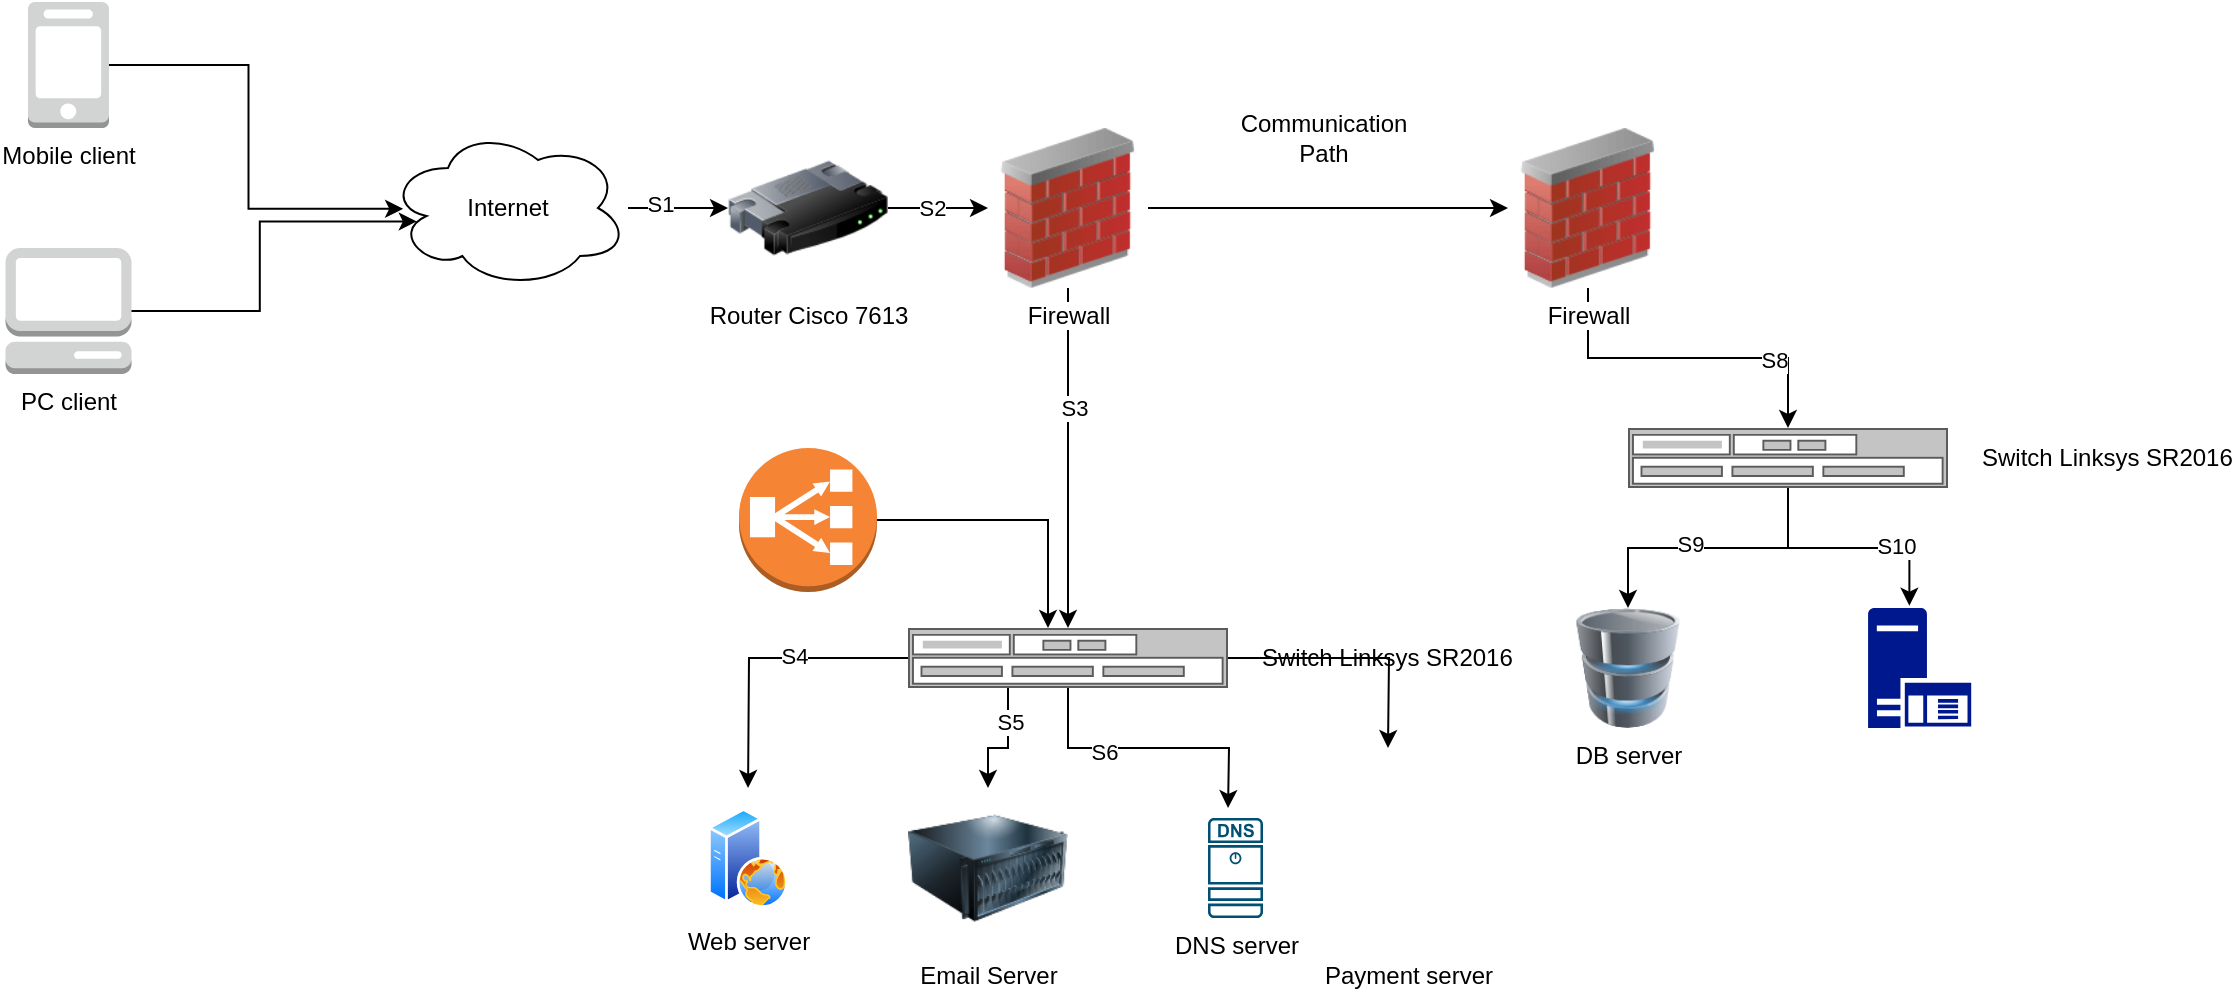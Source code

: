 <mxfile version="22.1.5" type="github">
  <diagram name="Page-1" id="as3X2XvsC_S9zy9NLs4f">
    <mxGraphModel dx="2423" dy="797" grid="1" gridSize="10" guides="1" tooltips="1" connect="1" arrows="1" fold="1" page="1" pageScale="1" pageWidth="827" pageHeight="1169" math="0" shadow="0">
      <root>
        <mxCell id="0" />
        <mxCell id="1" parent="0" />
        <mxCell id="IEFCF7SikK18T6OjXDxs-9" style="edgeStyle=orthogonalEdgeStyle;rounded=0;orthogonalLoop=1;jettySize=auto;html=1;" edge="1" parent="1" source="IEFCF7SikK18T6OjXDxs-1" target="IEFCF7SikK18T6OjXDxs-2">
          <mxGeometry relative="1" as="geometry" />
        </mxCell>
        <mxCell id="IEFCF7SikK18T6OjXDxs-12" value="S1" style="edgeLabel;html=1;align=center;verticalAlign=middle;resizable=0;points=[];" vertex="1" connectable="0" parent="IEFCF7SikK18T6OjXDxs-9">
          <mxGeometry x="-0.389" y="2" relative="1" as="geometry">
            <mxPoint as="offset" />
          </mxGeometry>
        </mxCell>
        <mxCell id="IEFCF7SikK18T6OjXDxs-1" value="Internet" style="ellipse;shape=cloud;whiteSpace=wrap;html=1;" vertex="1" parent="1">
          <mxGeometry y="210" width="120" height="80" as="geometry" />
        </mxCell>
        <mxCell id="IEFCF7SikK18T6OjXDxs-13" value="" style="edgeStyle=orthogonalEdgeStyle;rounded=0;orthogonalLoop=1;jettySize=auto;html=1;" edge="1" parent="1" source="IEFCF7SikK18T6OjXDxs-2" target="IEFCF7SikK18T6OjXDxs-5">
          <mxGeometry relative="1" as="geometry" />
        </mxCell>
        <mxCell id="IEFCF7SikK18T6OjXDxs-31" value="S2" style="edgeLabel;html=1;align=center;verticalAlign=middle;resizable=0;points=[];" vertex="1" connectable="0" parent="IEFCF7SikK18T6OjXDxs-13">
          <mxGeometry x="-0.137" relative="1" as="geometry">
            <mxPoint as="offset" />
          </mxGeometry>
        </mxCell>
        <mxCell id="IEFCF7SikK18T6OjXDxs-2" value="Router Cisco 7613" style="image;html=1;image=img/lib/clip_art/networking/Router_128x128.png" vertex="1" parent="1">
          <mxGeometry x="170" y="210" width="80" height="80" as="geometry" />
        </mxCell>
        <mxCell id="IEFCF7SikK18T6OjXDxs-19" style="edgeStyle=orthogonalEdgeStyle;rounded=0;orthogonalLoop=1;jettySize=auto;html=1;" edge="1" parent="1" source="IEFCF7SikK18T6OjXDxs-3" target="IEFCF7SikK18T6OjXDxs-14">
          <mxGeometry relative="1" as="geometry">
            <Array as="points">
              <mxPoint x="310" y="520" />
              <mxPoint x="300" y="520" />
            </Array>
          </mxGeometry>
        </mxCell>
        <mxCell id="IEFCF7SikK18T6OjXDxs-24" value="S5" style="edgeLabel;html=1;align=center;verticalAlign=middle;resizable=0;points=[];" vertex="1" connectable="0" parent="IEFCF7SikK18T6OjXDxs-19">
          <mxGeometry x="-0.433" y="1" relative="1" as="geometry">
            <mxPoint as="offset" />
          </mxGeometry>
        </mxCell>
        <mxCell id="IEFCF7SikK18T6OjXDxs-20" style="edgeStyle=orthogonalEdgeStyle;rounded=0;orthogonalLoop=1;jettySize=auto;html=1;" edge="1" parent="1" source="IEFCF7SikK18T6OjXDxs-3">
          <mxGeometry relative="1" as="geometry">
            <mxPoint x="180.029" y="540" as="targetPoint" />
          </mxGeometry>
        </mxCell>
        <mxCell id="IEFCF7SikK18T6OjXDxs-23" value="S4" style="edgeLabel;html=1;align=center;verticalAlign=middle;resizable=0;points=[];" vertex="1" connectable="0" parent="IEFCF7SikK18T6OjXDxs-20">
          <mxGeometry x="-0.208" y="-1" relative="1" as="geometry">
            <mxPoint as="offset" />
          </mxGeometry>
        </mxCell>
        <mxCell id="IEFCF7SikK18T6OjXDxs-21" style="edgeStyle=orthogonalEdgeStyle;rounded=0;orthogonalLoop=1;jettySize=auto;html=1;" edge="1" parent="1" source="IEFCF7SikK18T6OjXDxs-3">
          <mxGeometry relative="1" as="geometry">
            <mxPoint x="420.029" y="550" as="targetPoint" />
          </mxGeometry>
        </mxCell>
        <mxCell id="IEFCF7SikK18T6OjXDxs-25" value="S6" style="edgeLabel;html=1;align=center;verticalAlign=middle;resizable=0;points=[];" vertex="1" connectable="0" parent="IEFCF7SikK18T6OjXDxs-21">
          <mxGeometry x="-0.314" y="-2" relative="1" as="geometry">
            <mxPoint as="offset" />
          </mxGeometry>
        </mxCell>
        <mxCell id="IEFCF7SikK18T6OjXDxs-79" style="edgeStyle=orthogonalEdgeStyle;rounded=0;orthogonalLoop=1;jettySize=auto;html=1;" edge="1" parent="1" source="IEFCF7SikK18T6OjXDxs-3">
          <mxGeometry relative="1" as="geometry">
            <mxPoint x="500" y="520" as="targetPoint" />
          </mxGeometry>
        </mxCell>
        <mxCell id="IEFCF7SikK18T6OjXDxs-3" value="Switch Linksys SR2016" style="strokeColor=#666666;html=1;labelPosition=right;align=left;spacingLeft=15;shadow=0;dashed=0;outlineConnect=0;shape=mxgraph.rack.general.switches_1;" vertex="1" parent="1">
          <mxGeometry x="260" y="460" width="160" height="30" as="geometry" />
        </mxCell>
        <mxCell id="IEFCF7SikK18T6OjXDxs-18" style="edgeStyle=orthogonalEdgeStyle;rounded=0;orthogonalLoop=1;jettySize=auto;html=1;" edge="1" parent="1" source="IEFCF7SikK18T6OjXDxs-5" target="IEFCF7SikK18T6OjXDxs-3">
          <mxGeometry relative="1" as="geometry" />
        </mxCell>
        <mxCell id="IEFCF7SikK18T6OjXDxs-22" value="S3" style="edgeLabel;html=1;align=center;verticalAlign=middle;resizable=0;points=[];" vertex="1" connectable="0" parent="IEFCF7SikK18T6OjXDxs-18">
          <mxGeometry x="-0.302" y="3" relative="1" as="geometry">
            <mxPoint as="offset" />
          </mxGeometry>
        </mxCell>
        <mxCell id="IEFCF7SikK18T6OjXDxs-75" style="edgeStyle=orthogonalEdgeStyle;rounded=0;orthogonalLoop=1;jettySize=auto;html=1;" edge="1" parent="1" source="IEFCF7SikK18T6OjXDxs-5" target="IEFCF7SikK18T6OjXDxs-38">
          <mxGeometry relative="1" as="geometry" />
        </mxCell>
        <mxCell id="IEFCF7SikK18T6OjXDxs-5" value="Firewall" style="image;html=1;image=img/lib/clip_art/networking/Firewall_02_128x128.png" vertex="1" parent="1">
          <mxGeometry x="300" y="210" width="80" height="80" as="geometry" />
        </mxCell>
        <mxCell id="IEFCF7SikK18T6OjXDxs-7" value="Mobile client" style="outlineConnect=0;dashed=0;verticalLabelPosition=bottom;verticalAlign=top;align=center;html=1;shape=mxgraph.aws3.mobile_client;fillColor=#D2D3D3;gradientColor=none;" vertex="1" parent="1">
          <mxGeometry x="-180" y="147" width="40.5" height="63" as="geometry" />
        </mxCell>
        <mxCell id="IEFCF7SikK18T6OjXDxs-8" value="PC client" style="outlineConnect=0;dashed=0;verticalLabelPosition=bottom;verticalAlign=top;align=center;html=1;shape=mxgraph.aws3.management_console;fillColor=#D2D3D3;gradientColor=none;" vertex="1" parent="1">
          <mxGeometry x="-191.25" y="270" width="63" height="63" as="geometry" />
        </mxCell>
        <mxCell id="IEFCF7SikK18T6OjXDxs-14" value="Email Server&lt;br&gt;" style="image;html=1;image=img/lib/clip_art/computers/Server_128x128.png" vertex="1" parent="1">
          <mxGeometry x="260" y="540" width="80" height="80" as="geometry" />
        </mxCell>
        <mxCell id="IEFCF7SikK18T6OjXDxs-28" style="edgeStyle=orthogonalEdgeStyle;rounded=0;orthogonalLoop=1;jettySize=auto;html=1;entryX=0.12;entryY=0.584;entryDx=0;entryDy=0;entryPerimeter=0;" edge="1" parent="1" source="IEFCF7SikK18T6OjXDxs-8" target="IEFCF7SikK18T6OjXDxs-1">
          <mxGeometry relative="1" as="geometry" />
        </mxCell>
        <mxCell id="IEFCF7SikK18T6OjXDxs-30" style="edgeStyle=orthogonalEdgeStyle;rounded=0;orthogonalLoop=1;jettySize=auto;html=1;entryX=0.063;entryY=0.505;entryDx=0;entryDy=0;entryPerimeter=0;" edge="1" parent="1" source="IEFCF7SikK18T6OjXDxs-7" target="IEFCF7SikK18T6OjXDxs-1">
          <mxGeometry relative="1" as="geometry" />
        </mxCell>
        <mxCell id="IEFCF7SikK18T6OjXDxs-33" value="DB server" style="image;html=1;image=img/lib/clip_art/computers/Database_128x128.png" vertex="1" parent="1">
          <mxGeometry x="590" y="450" width="60" height="60" as="geometry" />
        </mxCell>
        <mxCell id="IEFCF7SikK18T6OjXDxs-34" value="Web server&lt;br&gt;" style="image;aspect=fixed;perimeter=ellipsePerimeter;html=1;align=center;shadow=0;dashed=0;spacingTop=3;image=img/lib/active_directory/web_server.svg;" vertex="1" parent="1">
          <mxGeometry x="160" y="550" width="40" height="50" as="geometry" />
        </mxCell>
        <mxCell id="IEFCF7SikK18T6OjXDxs-35" value="DNS server" style="sketch=0;points=[[0.015,0.015,0],[0.985,0.015,0],[0.985,0.985,0],[0.015,0.985,0],[0.25,0,0],[0.5,0,0],[0.75,0,0],[1,0.25,0],[1,0.5,0],[1,0.75,0],[0.75,1,0],[0.5,1,0],[0.25,1,0],[0,0.75,0],[0,0.5,0],[0,0.25,0]];verticalLabelPosition=bottom;html=1;verticalAlign=top;aspect=fixed;align=center;pointerEvents=1;shape=mxgraph.cisco19.dns_server;fillColor=#005073;strokeColor=none;" vertex="1" parent="1">
          <mxGeometry x="410" y="555" width="27.5" height="50" as="geometry" />
        </mxCell>
        <mxCell id="IEFCF7SikK18T6OjXDxs-36" value="" style="sketch=0;aspect=fixed;pointerEvents=1;shadow=0;dashed=0;html=1;strokeColor=none;labelPosition=center;verticalLabelPosition=bottom;verticalAlign=top;align=center;fillColor=#00188D;shape=mxgraph.mscae.enterprise.application_server" vertex="1" parent="1">
          <mxGeometry x="740" y="450" width="51.6" height="60" as="geometry" />
        </mxCell>
        <mxCell id="IEFCF7SikK18T6OjXDxs-40" style="edgeStyle=orthogonalEdgeStyle;rounded=0;orthogonalLoop=1;jettySize=auto;html=1;" edge="1" parent="1" source="IEFCF7SikK18T6OjXDxs-37" target="IEFCF7SikK18T6OjXDxs-33">
          <mxGeometry relative="1" as="geometry" />
        </mxCell>
        <mxCell id="IEFCF7SikK18T6OjXDxs-43" value="S9" style="edgeLabel;html=1;align=center;verticalAlign=middle;resizable=0;points=[];" vertex="1" connectable="0" parent="IEFCF7SikK18T6OjXDxs-40">
          <mxGeometry x="0.138" y="-2" relative="1" as="geometry">
            <mxPoint as="offset" />
          </mxGeometry>
        </mxCell>
        <mxCell id="IEFCF7SikK18T6OjXDxs-37" value="Switch Linksys SR2016" style="strokeColor=#666666;html=1;labelPosition=right;align=left;spacingLeft=15;shadow=0;dashed=0;outlineConnect=0;shape=mxgraph.rack.general.switches_1;" vertex="1" parent="1">
          <mxGeometry x="620" y="360" width="160" height="30" as="geometry" />
        </mxCell>
        <mxCell id="IEFCF7SikK18T6OjXDxs-39" style="edgeStyle=orthogonalEdgeStyle;rounded=0;orthogonalLoop=1;jettySize=auto;html=1;" edge="1" parent="1" source="IEFCF7SikK18T6OjXDxs-38" target="IEFCF7SikK18T6OjXDxs-37">
          <mxGeometry relative="1" as="geometry" />
        </mxCell>
        <mxCell id="IEFCF7SikK18T6OjXDxs-42" value="S8" style="edgeLabel;html=1;align=center;verticalAlign=middle;resizable=0;points=[];" vertex="1" connectable="0" parent="IEFCF7SikK18T6OjXDxs-39">
          <mxGeometry x="0.502" y="-1" relative="1" as="geometry">
            <mxPoint as="offset" />
          </mxGeometry>
        </mxCell>
        <mxCell id="IEFCF7SikK18T6OjXDxs-38" value="Firewall" style="image;html=1;image=img/lib/clip_art/networking/Firewall_02_128x128.png" vertex="1" parent="1">
          <mxGeometry x="560" y="210" width="80" height="80" as="geometry" />
        </mxCell>
        <mxCell id="IEFCF7SikK18T6OjXDxs-41" style="edgeStyle=orthogonalEdgeStyle;rounded=0;orthogonalLoop=1;jettySize=auto;html=1;entryX=0.401;entryY=-0.019;entryDx=0;entryDy=0;entryPerimeter=0;" edge="1" parent="1" source="IEFCF7SikK18T6OjXDxs-37" target="IEFCF7SikK18T6OjXDxs-36">
          <mxGeometry relative="1" as="geometry" />
        </mxCell>
        <mxCell id="IEFCF7SikK18T6OjXDxs-44" value="S10" style="edgeLabel;html=1;align=center;verticalAlign=middle;resizable=0;points=[];" vertex="1" connectable="0" parent="IEFCF7SikK18T6OjXDxs-41">
          <mxGeometry x="0.403" y="1" relative="1" as="geometry">
            <mxPoint as="offset" />
          </mxGeometry>
        </mxCell>
        <mxCell id="IEFCF7SikK18T6OjXDxs-45" value="Communication Path" style="text;html=1;strokeColor=none;fillColor=none;align=center;verticalAlign=middle;whiteSpace=wrap;rounded=0;" vertex="1" parent="1">
          <mxGeometry x="437.5" y="200" width="60" height="30" as="geometry" />
        </mxCell>
        <mxCell id="IEFCF7SikK18T6OjXDxs-73" style="edgeStyle=orthogonalEdgeStyle;rounded=0;orthogonalLoop=1;jettySize=auto;html=1;" edge="1" parent="1" source="IEFCF7SikK18T6OjXDxs-72" target="IEFCF7SikK18T6OjXDxs-3">
          <mxGeometry relative="1" as="geometry">
            <Array as="points">
              <mxPoint x="330" y="406" />
            </Array>
          </mxGeometry>
        </mxCell>
        <mxCell id="IEFCF7SikK18T6OjXDxs-72" value="" style="outlineConnect=0;dashed=0;verticalLabelPosition=bottom;verticalAlign=top;align=center;html=1;shape=mxgraph.aws3.classic_load_balancer;fillColor=#F58534;gradientColor=none;" vertex="1" parent="1">
          <mxGeometry x="175.5" y="370" width="69" height="72" as="geometry" />
        </mxCell>
        <mxCell id="IEFCF7SikK18T6OjXDxs-81" value="Payment server&lt;br&gt;" style="shape=image;html=1;verticalAlign=top;verticalLabelPosition=bottom;labelBackgroundColor=#ffffff;imageAspect=0;aspect=fixed;image=https://cdn4.iconfinder.com/data/icons/social-media-2273/64/social_media_network_online_paypal-128.png" vertex="1" parent="1">
          <mxGeometry x="460" y="520" width="100" height="100" as="geometry" />
        </mxCell>
      </root>
    </mxGraphModel>
  </diagram>
</mxfile>
